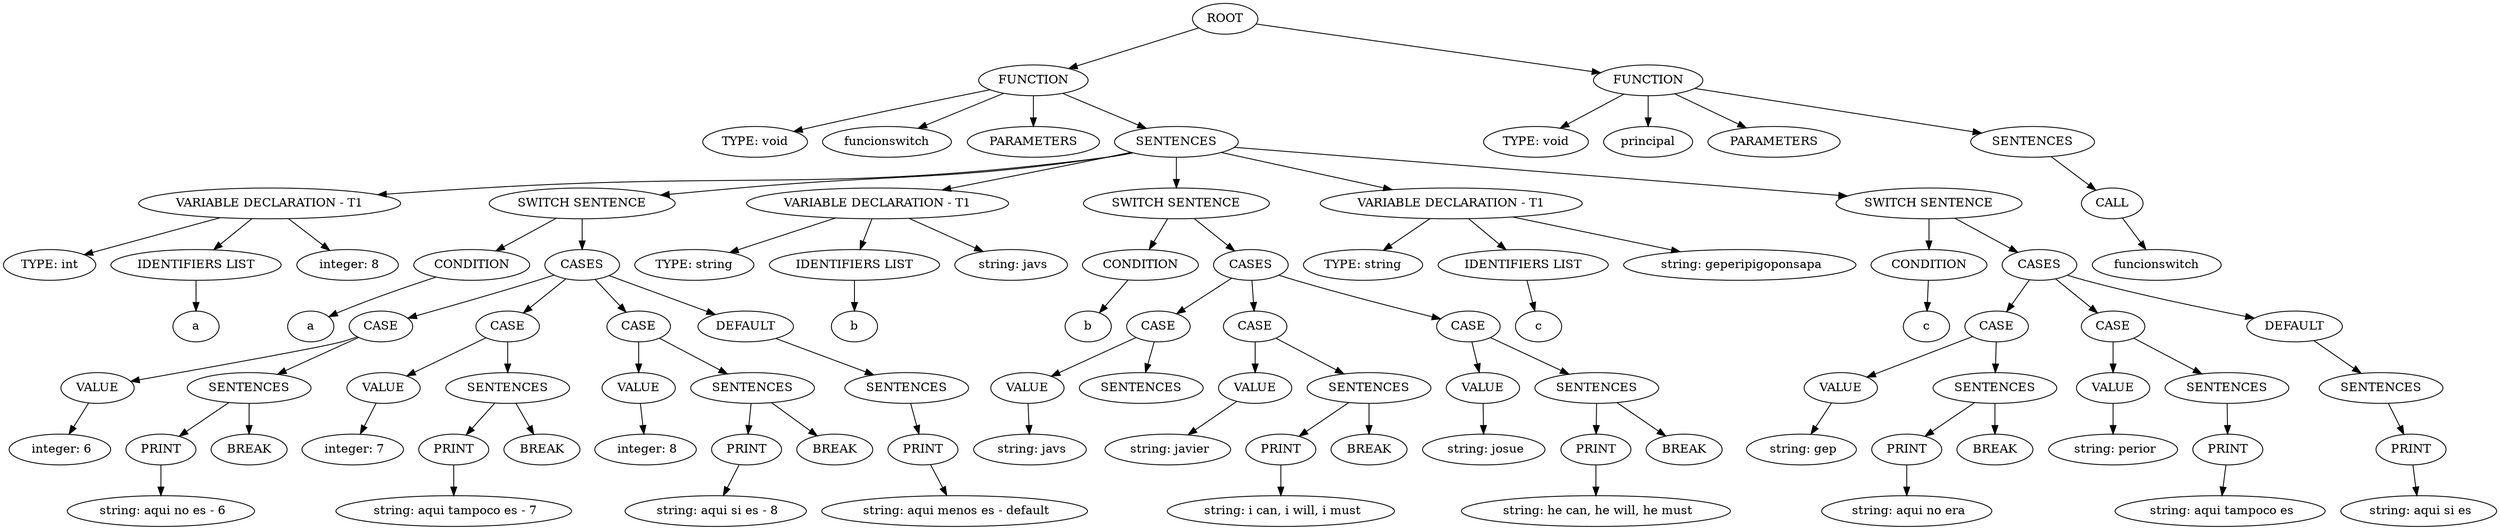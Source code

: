 digraph G{nodo0[label="ROOT"];
Node1[label="FUNCTION"];
nodo0->Node1;
Node2[label="TYPE: void"];
Node1->Node2;
Node3[label="funcionswitch"];
Node1->Node3;
Node4[label="PARAMETERS"];
Node1->Node4;
Node5[label="SENTENCES"];
Node1->Node5;
Node6[label="VARIABLE DECLARATION - T1"];
Node5->Node6;
Node7[label="TYPE: int"];
Node6->Node7;
Node8[label="IDENTIFIERS LIST"];
Node6->Node8;
Node9[label="a"];
Node8->Node9;
Node10[label=" integer: 8"];
Node6->Node10;
Node11[label="SWITCH SENTENCE"];
Node5->Node11;
Node12[label="CONDITION"];
Node11->Node12;
Node13[label="a"];
Node12->Node13;
Node14[label="CASES"];
Node11->Node14;
Node15[label="CASE"];
Node14->Node15;
Node16[label="VALUE"];
Node15->Node16;
Node17[label=" integer: 6"];
Node16->Node17;
Node18[label="SENTENCES"];
Node15->Node18;
Node19[label="PRINT"];
Node18->Node19;
Node20[label=" string: aqui no es - 6"];
Node19->Node20;
Node21[label="BREAK"];
Node18->Node21;
Node22[label="CASE"];
Node14->Node22;
Node23[label="VALUE"];
Node22->Node23;
Node24[label=" integer: 7"];
Node23->Node24;
Node25[label="SENTENCES"];
Node22->Node25;
Node26[label="PRINT"];
Node25->Node26;
Node27[label=" string: aqui tampoco es - 7"];
Node26->Node27;
Node28[label="BREAK"];
Node25->Node28;
Node29[label="CASE"];
Node14->Node29;
Node30[label="VALUE"];
Node29->Node30;
Node31[label=" integer: 8"];
Node30->Node31;
Node32[label="SENTENCES"];
Node29->Node32;
Node33[label="PRINT"];
Node32->Node33;
Node34[label=" string: aqui si es - 8"];
Node33->Node34;
Node35[label="BREAK"];
Node32->Node35;
Node36[label="DEFAULT"];
Node14->Node36;
Node37[label="SENTENCES"];
Node36->Node37;
Node38[label="PRINT"];
Node37->Node38;
Node39[label=" string: aqui menos es - default"];
Node38->Node39;
Node40[label="VARIABLE DECLARATION - T1"];
Node5->Node40;
Node41[label="TYPE: string"];
Node40->Node41;
Node42[label="IDENTIFIERS LIST"];
Node40->Node42;
Node43[label="b"];
Node42->Node43;
Node44[label=" string: javs"];
Node40->Node44;
Node45[label="SWITCH SENTENCE"];
Node5->Node45;
Node46[label="CONDITION"];
Node45->Node46;
Node47[label="b"];
Node46->Node47;
Node48[label="CASES"];
Node45->Node48;
Node49[label="CASE"];
Node48->Node49;
Node50[label="VALUE"];
Node49->Node50;
Node51[label=" string: javs"];
Node50->Node51;
Node52[label="SENTENCES"];
Node49->Node52;
Node53[label="CASE"];
Node48->Node53;
Node54[label="VALUE"];
Node53->Node54;
Node55[label=" string: javier"];
Node54->Node55;
Node56[label="SENTENCES"];
Node53->Node56;
Node57[label="PRINT"];
Node56->Node57;
Node58[label=" string: i can, i will, i must"];
Node57->Node58;
Node59[label="BREAK"];
Node56->Node59;
Node60[label="CASE"];
Node48->Node60;
Node61[label="VALUE"];
Node60->Node61;
Node62[label=" string: josue"];
Node61->Node62;
Node63[label="SENTENCES"];
Node60->Node63;
Node64[label="PRINT"];
Node63->Node64;
Node65[label=" string: he can, he will, he must"];
Node64->Node65;
Node66[label="BREAK"];
Node63->Node66;
Node67[label="VARIABLE DECLARATION - T1"];
Node5->Node67;
Node68[label="TYPE: string"];
Node67->Node68;
Node69[label="IDENTIFIERS LIST"];
Node67->Node69;
Node70[label="c"];
Node69->Node70;
Node71[label=" string: geperipigoponsapa"];
Node67->Node71;
Node72[label="SWITCH SENTENCE"];
Node5->Node72;
Node73[label="CONDITION"];
Node72->Node73;
Node74[label="c"];
Node73->Node74;
Node75[label="CASES"];
Node72->Node75;
Node76[label="CASE"];
Node75->Node76;
Node77[label="VALUE"];
Node76->Node77;
Node78[label=" string: gep"];
Node77->Node78;
Node79[label="SENTENCES"];
Node76->Node79;
Node80[label="PRINT"];
Node79->Node80;
Node81[label=" string: aqui no era"];
Node80->Node81;
Node82[label="BREAK"];
Node79->Node82;
Node83[label="CASE"];
Node75->Node83;
Node84[label="VALUE"];
Node83->Node84;
Node85[label=" string: perior"];
Node84->Node85;
Node86[label="SENTENCES"];
Node83->Node86;
Node87[label="PRINT"];
Node86->Node87;
Node88[label=" string: aqui tampoco es"];
Node87->Node88;
Node89[label="DEFAULT"];
Node75->Node89;
Node90[label="SENTENCES"];
Node89->Node90;
Node91[label="PRINT"];
Node90->Node91;
Node92[label=" string: aqui si es"];
Node91->Node92;
Node93[label="FUNCTION"];
nodo0->Node93;
Node94[label="TYPE: void"];
Node93->Node94;
Node95[label="principal"];
Node93->Node95;
Node96[label="PARAMETERS"];
Node93->Node96;
Node97[label="SENTENCES"];
Node93->Node97;
Node98[label="CALL"];
Node97->Node98;
Node99[label="funcionswitch"];
Node98->Node99;
}